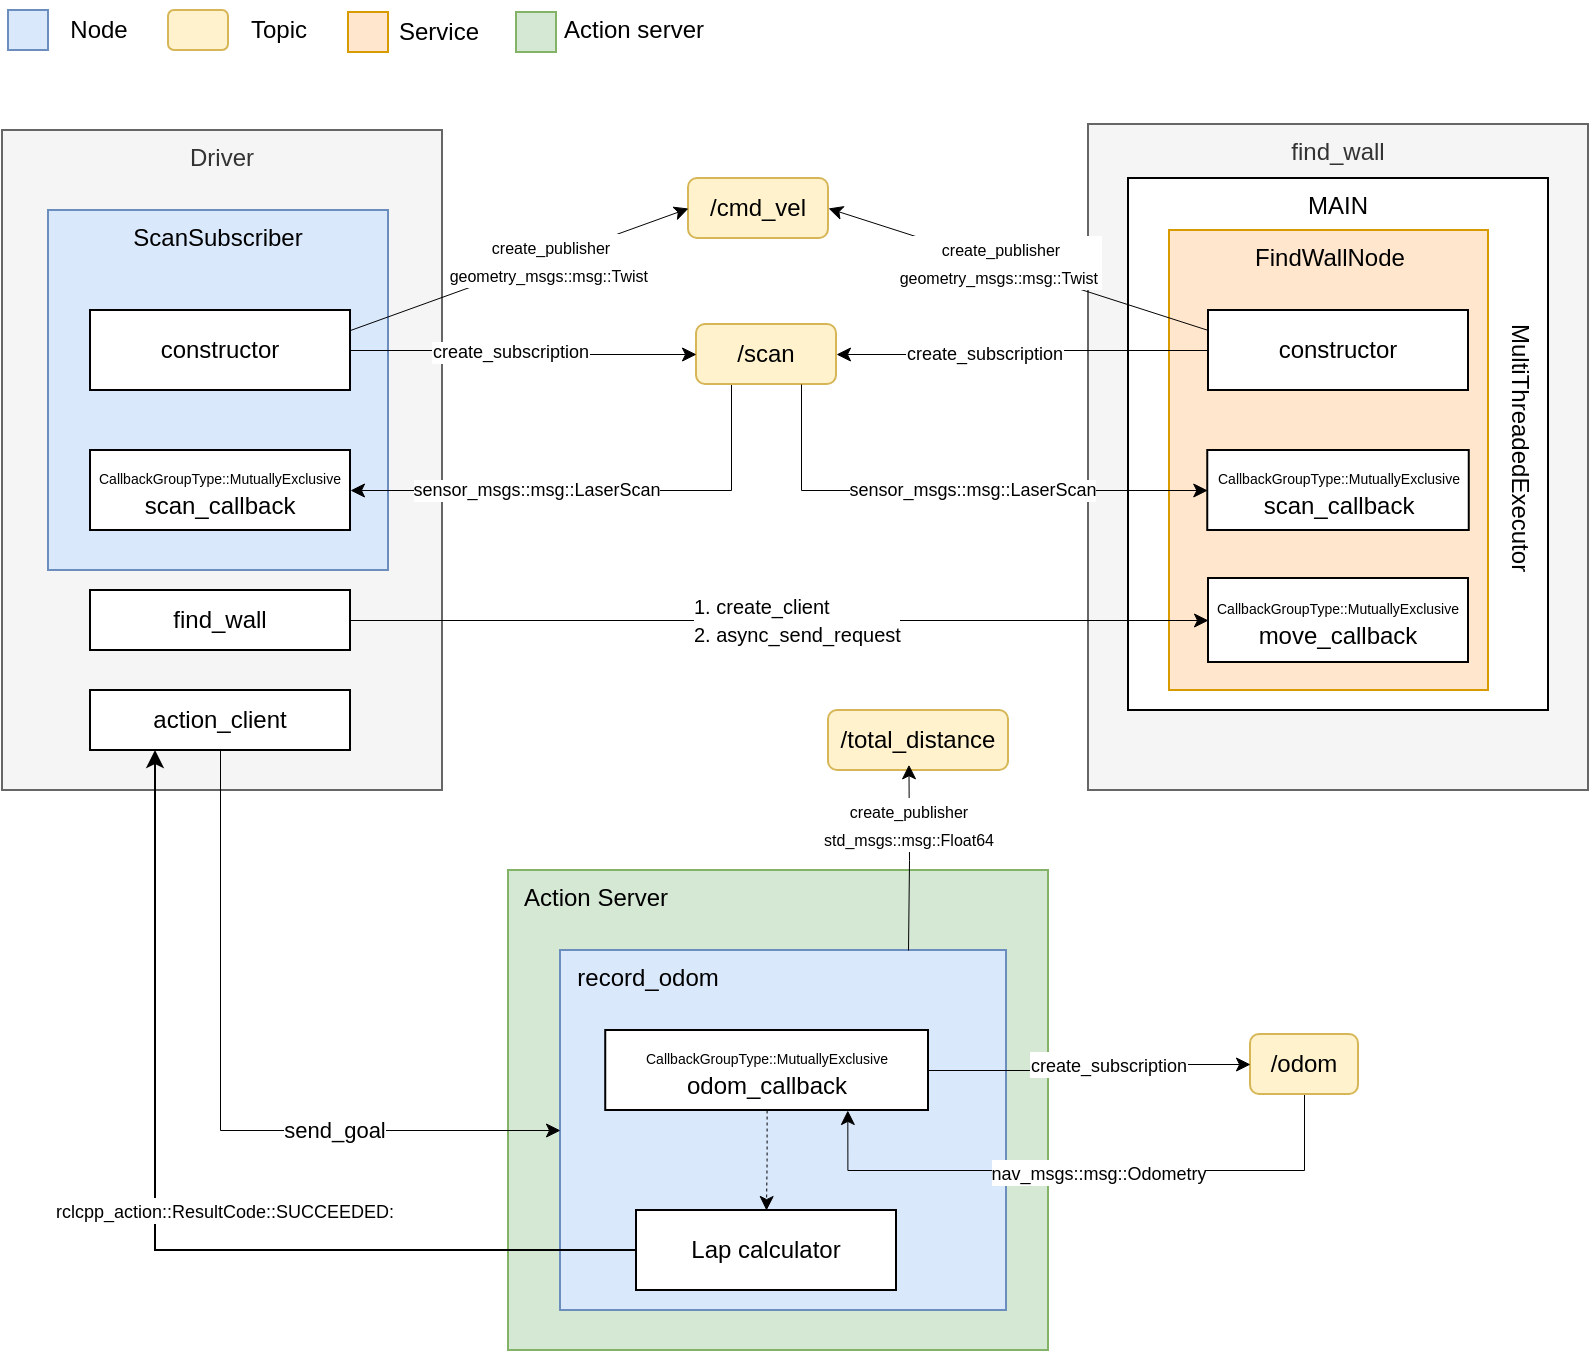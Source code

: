 <mxfile version="26.0.8">
  <diagram name="Page-1" id="Im-m88PX1zlurAclcwEZ">
    <mxGraphModel dx="863" dy="510" grid="1" gridSize="10" guides="1" tooltips="1" connect="1" arrows="1" fold="1" page="1" pageScale="1" pageWidth="827" pageHeight="1169" math="0" shadow="0">
      <root>
        <mxCell id="0" />
        <mxCell id="1" parent="0" />
        <mxCell id="aC-D_qRYSVD-q-zt-EGK-56" value="&amp;nbsp; Action Server" style="rounded=0;whiteSpace=wrap;html=1;verticalAlign=top;fillColor=#d5e8d4;strokeColor=#82b366;align=left;" vertex="1" parent="1">
          <mxGeometry x="300" y="570" width="270" height="240" as="geometry" />
        </mxCell>
        <mxCell id="aC-D_qRYSVD-q-zt-EGK-23" value="Driver" style="rounded=0;whiteSpace=wrap;html=1;verticalAlign=top;fillColor=#f5f5f5;fontColor=#333333;strokeColor=#666666;" vertex="1" parent="1">
          <mxGeometry x="47" y="200" width="220" height="330" as="geometry" />
        </mxCell>
        <mxCell id="aC-D_qRYSVD-q-zt-EGK-3" value="ScanSubscriber" style="rounded=0;whiteSpace=wrap;html=1;verticalAlign=top;fillColor=#dae8fc;strokeColor=#6c8ebf;" vertex="1" parent="1">
          <mxGeometry x="70" y="240" width="170" height="180" as="geometry" />
        </mxCell>
        <mxCell id="aC-D_qRYSVD-q-zt-EGK-4" value="&lt;div&gt;&lt;font style=&quot;font-size: 7px;&quot;&gt;CallbackGroupType::MutuallyExclusive&lt;/font&gt;&lt;/div&gt;scan_callback" style="rounded=0;whiteSpace=wrap;html=1;" vertex="1" parent="1">
          <mxGeometry x="91" y="360" width="130" height="40" as="geometry" />
        </mxCell>
        <mxCell id="aC-D_qRYSVD-q-zt-EGK-10" style="edgeStyle=orthogonalEdgeStyle;rounded=0;orthogonalLoop=1;jettySize=auto;html=1;entryX=1;entryY=0.5;entryDx=0;entryDy=0;exitX=0.25;exitY=1;exitDx=0;exitDy=0;strokeWidth=0.5;" edge="1" parent="1" source="aC-D_qRYSVD-q-zt-EGK-6" target="aC-D_qRYSVD-q-zt-EGK-4">
          <mxGeometry relative="1" as="geometry" />
        </mxCell>
        <mxCell id="aC-D_qRYSVD-q-zt-EGK-14" value="&lt;font&gt;sensor_msgs::msg::LaserScan&lt;/font&gt;" style="edgeLabel;html=1;align=center;verticalAlign=middle;resizable=0;points=[];fontSize=9;" vertex="1" connectable="0" parent="aC-D_qRYSVD-q-zt-EGK-10">
          <mxGeometry x="0.236" relative="1" as="geometry">
            <mxPoint as="offset" />
          </mxGeometry>
        </mxCell>
        <mxCell id="aC-D_qRYSVD-q-zt-EGK-6" value="/scan" style="rounded=1;whiteSpace=wrap;html=1;fillColor=#fff2cc;strokeColor=#d6b656;" vertex="1" parent="1">
          <mxGeometry x="394" y="297" width="70" height="30" as="geometry" />
        </mxCell>
        <mxCell id="aC-D_qRYSVD-q-zt-EGK-8" style="edgeStyle=orthogonalEdgeStyle;rounded=0;orthogonalLoop=1;jettySize=auto;html=1;strokeWidth=0.5;" edge="1" parent="1" source="aC-D_qRYSVD-q-zt-EGK-7" target="aC-D_qRYSVD-q-zt-EGK-6">
          <mxGeometry relative="1" as="geometry" />
        </mxCell>
        <mxCell id="aC-D_qRYSVD-q-zt-EGK-9" value="&lt;font&gt;create_subscription&lt;/font&gt;" style="edgeLabel;html=1;align=center;verticalAlign=middle;resizable=0;points=[];fontSize=9;" vertex="1" connectable="0" parent="aC-D_qRYSVD-q-zt-EGK-8">
          <mxGeometry x="-0.09" y="2" relative="1" as="geometry">
            <mxPoint y="3" as="offset" />
          </mxGeometry>
        </mxCell>
        <mxCell id="aC-D_qRYSVD-q-zt-EGK-7" value="&lt;span style=&quot;font-size: 12px;&quot;&gt;constructor&lt;/span&gt;" style="rounded=0;whiteSpace=wrap;html=1;" vertex="1" parent="1">
          <mxGeometry x="91" y="290" width="130" height="40" as="geometry" />
        </mxCell>
        <mxCell id="aC-D_qRYSVD-q-zt-EGK-13" value="" style="group" vertex="1" connectable="0" parent="1">
          <mxGeometry x="50" y="135" width="70" height="30" as="geometry" />
        </mxCell>
        <mxCell id="aC-D_qRYSVD-q-zt-EGK-11" value="" style="rounded=0;whiteSpace=wrap;html=1;fillColor=#dae8fc;strokeColor=#6c8ebf;" vertex="1" parent="aC-D_qRYSVD-q-zt-EGK-13">
          <mxGeometry y="5" width="20" height="20" as="geometry" />
        </mxCell>
        <mxCell id="aC-D_qRYSVD-q-zt-EGK-12" value="Node" style="text;html=1;align=center;verticalAlign=middle;resizable=0;points=[];autosize=1;strokeColor=none;fillColor=none;" vertex="1" parent="aC-D_qRYSVD-q-zt-EGK-13">
          <mxGeometry x="20" width="50" height="30" as="geometry" />
        </mxCell>
        <mxCell id="aC-D_qRYSVD-q-zt-EGK-15" value="/cmd_vel" style="rounded=1;whiteSpace=wrap;html=1;fillColor=#fff2cc;strokeColor=#d6b656;" vertex="1" parent="1">
          <mxGeometry x="390" y="224" width="70" height="30" as="geometry" />
        </mxCell>
        <mxCell id="aC-D_qRYSVD-q-zt-EGK-21" value="" style="group" vertex="1" connectable="0" parent="1">
          <mxGeometry x="130" y="135" width="80" height="30" as="geometry" />
        </mxCell>
        <mxCell id="aC-D_qRYSVD-q-zt-EGK-19" value="" style="rounded=1;whiteSpace=wrap;html=1;fillColor=#fff2cc;strokeColor=#d6b656;" vertex="1" parent="aC-D_qRYSVD-q-zt-EGK-21">
          <mxGeometry y="5" width="30" height="20" as="geometry" />
        </mxCell>
        <mxCell id="aC-D_qRYSVD-q-zt-EGK-20" value="Topic" style="text;html=1;align=center;verticalAlign=middle;resizable=0;points=[];autosize=1;strokeColor=none;fillColor=none;" vertex="1" parent="aC-D_qRYSVD-q-zt-EGK-21">
          <mxGeometry x="30" width="50" height="30" as="geometry" />
        </mxCell>
        <mxCell id="aC-D_qRYSVD-q-zt-EGK-24" value="find_wall" style="rounded=0;whiteSpace=wrap;html=1;verticalAlign=top;fillColor=#f5f5f5;strokeColor=#666666;fontColor=#333333;" vertex="1" parent="1">
          <mxGeometry x="590" y="197" width="250" height="333" as="geometry" />
        </mxCell>
        <mxCell id="aC-D_qRYSVD-q-zt-EGK-27" value="" style="group" vertex="1" connectable="0" parent="1">
          <mxGeometry x="220" y="136" width="75" height="30" as="geometry" />
        </mxCell>
        <mxCell id="aC-D_qRYSVD-q-zt-EGK-28" value="" style="rounded=0;whiteSpace=wrap;html=1;fillColor=#ffe6cc;strokeColor=#d79b00;" vertex="1" parent="aC-D_qRYSVD-q-zt-EGK-27">
          <mxGeometry y="5" width="20" height="20" as="geometry" />
        </mxCell>
        <mxCell id="aC-D_qRYSVD-q-zt-EGK-29" value="Service" style="text;html=1;align=center;verticalAlign=middle;resizable=0;points=[];autosize=1;strokeColor=none;fillColor=none;" vertex="1" parent="aC-D_qRYSVD-q-zt-EGK-27">
          <mxGeometry x="15" width="60" height="30" as="geometry" />
        </mxCell>
        <mxCell id="aC-D_qRYSVD-q-zt-EGK-32" value="MAIN" style="rounded=0;whiteSpace=wrap;html=1;verticalAlign=top;" vertex="1" parent="1">
          <mxGeometry x="610" y="224" width="210" height="266" as="geometry" />
        </mxCell>
        <mxCell id="aC-D_qRYSVD-q-zt-EGK-34" value="FindWallNode" style="rounded=0;whiteSpace=wrap;html=1;verticalAlign=top;fillColor=#ffe6cc;strokeColor=#d79b00;" vertex="1" parent="1">
          <mxGeometry x="630.5" y="250" width="159.5" height="230" as="geometry" />
        </mxCell>
        <mxCell id="aC-D_qRYSVD-q-zt-EGK-35" value="&lt;span style=&quot;font-size: 12px;&quot;&gt;constructor&lt;/span&gt;" style="rounded=0;whiteSpace=wrap;html=1;" vertex="1" parent="1">
          <mxGeometry x="650" y="290" width="130" height="40" as="geometry" />
        </mxCell>
        <mxCell id="aC-D_qRYSVD-q-zt-EGK-36" value="&lt;div&gt;&lt;font style=&quot;font-size: 7px;&quot;&gt;CallbackGroupType::MutuallyExclusive&lt;/font&gt;&lt;/div&gt;&lt;span style=&quot;font-size: 12px;&quot;&gt;scan_callback&lt;/span&gt;" style="rounded=0;whiteSpace=wrap;html=1;" vertex="1" parent="1">
          <mxGeometry x="649.63" y="360" width="130.75" height="40" as="geometry" />
        </mxCell>
        <mxCell id="aC-D_qRYSVD-q-zt-EGK-37" style="edgeStyle=orthogonalEdgeStyle;rounded=0;orthogonalLoop=1;jettySize=auto;html=1;entryX=0;entryY=0.5;entryDx=0;entryDy=0;exitX=0.75;exitY=1;exitDx=0;exitDy=0;strokeWidth=0.5;" edge="1" parent="1" source="aC-D_qRYSVD-q-zt-EGK-6" target="aC-D_qRYSVD-q-zt-EGK-36">
          <mxGeometry relative="1" as="geometry" />
        </mxCell>
        <mxCell id="aC-D_qRYSVD-q-zt-EGK-54" value="&lt;font&gt;sensor_msgs::msg::LaserScan&lt;/font&gt;" style="edgeLabel;html=1;align=center;verticalAlign=middle;resizable=0;points=[];fontSize=9;" vertex="1" connectable="0" parent="aC-D_qRYSVD-q-zt-EGK-37">
          <mxGeometry x="-0.336" relative="1" as="geometry">
            <mxPoint x="53" as="offset" />
          </mxGeometry>
        </mxCell>
        <mxCell id="aC-D_qRYSVD-q-zt-EGK-30" style="edgeStyle=orthogonalEdgeStyle;rounded=0;orthogonalLoop=1;jettySize=auto;html=1;exitX=0;exitY=0.5;exitDx=0;exitDy=0;entryX=1;entryY=0.5;entryDx=0;entryDy=0;strokeWidth=0.5;" edge="1" parent="1" source="aC-D_qRYSVD-q-zt-EGK-35" target="aC-D_qRYSVD-q-zt-EGK-6">
          <mxGeometry relative="1" as="geometry">
            <mxPoint x="210" y="325" as="sourcePoint" />
            <mxPoint x="400" y="325" as="targetPoint" />
          </mxGeometry>
        </mxCell>
        <mxCell id="aC-D_qRYSVD-q-zt-EGK-31" value="&lt;font&gt;create_subscription&lt;/font&gt;" style="edgeLabel;html=1;align=center;verticalAlign=middle;resizable=0;points=[];fontSize=9;" vertex="1" connectable="0" parent="aC-D_qRYSVD-q-zt-EGK-30">
          <mxGeometry x="-0.09" y="2" relative="1" as="geometry">
            <mxPoint x="-27" as="offset" />
          </mxGeometry>
        </mxCell>
        <mxCell id="aC-D_qRYSVD-q-zt-EGK-38" value="&lt;div&gt;&lt;font style=&quot;font-size: 7px;&quot;&gt;CallbackGroupType::MutuallyExclusive&lt;/font&gt;&lt;/div&gt;move_callback" style="rounded=0;whiteSpace=wrap;html=1;" vertex="1" parent="1">
          <mxGeometry x="650" y="424" width="130" height="42" as="geometry" />
        </mxCell>
        <mxCell id="aC-D_qRYSVD-q-zt-EGK-40" style="edgeStyle=orthogonalEdgeStyle;rounded=0;orthogonalLoop=1;jettySize=auto;html=1;entryX=0;entryY=0.5;entryDx=0;entryDy=0;exitX=1;exitY=0.5;exitDx=0;exitDy=0;strokeWidth=0.5;" edge="1" parent="1" source="aC-D_qRYSVD-q-zt-EGK-42" target="aC-D_qRYSVD-q-zt-EGK-38">
          <mxGeometry relative="1" as="geometry" />
        </mxCell>
        <mxCell id="aC-D_qRYSVD-q-zt-EGK-41" value="&lt;font style=&quot;font-size: 10px;&quot;&gt;1. create_client&lt;/font&gt;&lt;div&gt;&lt;font style=&quot;font-size: 10px;&quot;&gt;2. async_send_request&lt;/font&gt;&lt;/div&gt;" style="edgeLabel;html=1;align=left;verticalAlign=middle;resizable=0;points=[];" vertex="1" connectable="0" parent="aC-D_qRYSVD-q-zt-EGK-40">
          <mxGeometry x="-0.332" y="-2" relative="1" as="geometry">
            <mxPoint x="26" y="-2" as="offset" />
          </mxGeometry>
        </mxCell>
        <mxCell id="aC-D_qRYSVD-q-zt-EGK-42" value="&lt;span style=&quot;font-size: 12px;&quot;&gt;find_wall&lt;/span&gt;" style="rounded=0;whiteSpace=wrap;html=1;" vertex="1" parent="1">
          <mxGeometry x="91" y="430" width="130" height="30" as="geometry" />
        </mxCell>
        <mxCell id="aC-D_qRYSVD-q-zt-EGK-50" value="" style="endArrow=classic;html=1;rounded=0;exitX=1;exitY=0.25;exitDx=0;exitDy=0;entryX=0;entryY=0.5;entryDx=0;entryDy=0;strokeWidth=0.5;" edge="1" parent="1" source="aC-D_qRYSVD-q-zt-EGK-7" target="aC-D_qRYSVD-q-zt-EGK-15">
          <mxGeometry width="50" height="50" relative="1" as="geometry">
            <mxPoint x="190" y="380" as="sourcePoint" />
            <mxPoint x="240" y="330" as="targetPoint" />
          </mxGeometry>
        </mxCell>
        <mxCell id="aC-D_qRYSVD-q-zt-EGK-51" value="&lt;font style=&quot;font-size: 8px;&quot;&gt;create_publisher&lt;/font&gt;&lt;div&gt;&lt;font style=&quot;font-size: 8px;&quot;&gt;geometry_msgs::msg::Twist&amp;nbsp;&lt;/font&gt;&lt;/div&gt;" style="edgeLabel;html=1;align=center;verticalAlign=middle;resizable=0;points=[];" vertex="1" connectable="0" parent="aC-D_qRYSVD-q-zt-EGK-50">
          <mxGeometry x="-0.022" y="1" relative="1" as="geometry">
            <mxPoint x="17" y="-4" as="offset" />
          </mxGeometry>
        </mxCell>
        <mxCell id="aC-D_qRYSVD-q-zt-EGK-52" value="" style="endArrow=classic;html=1;rounded=0;exitX=0;exitY=0.25;exitDx=0;exitDy=0;entryX=1;entryY=0.5;entryDx=0;entryDy=0;strokeWidth=0.5;" edge="1" parent="1" source="aC-D_qRYSVD-q-zt-EGK-35" target="aC-D_qRYSVD-q-zt-EGK-15">
          <mxGeometry width="50" height="50" relative="1" as="geometry">
            <mxPoint x="210" y="310" as="sourcePoint" />
            <mxPoint x="400" y="265" as="targetPoint" />
          </mxGeometry>
        </mxCell>
        <mxCell id="aC-D_qRYSVD-q-zt-EGK-53" value="&lt;font style=&quot;font-size: 8px;&quot;&gt;create_publisher&lt;/font&gt;&lt;div&gt;&lt;font style=&quot;font-size: 8px;&quot;&gt;geometry_msgs::msg::Twist&amp;nbsp;&lt;/font&gt;&lt;/div&gt;" style="edgeLabel;html=1;align=center;verticalAlign=middle;resizable=0;points=[];" vertex="1" connectable="0" parent="aC-D_qRYSVD-q-zt-EGK-52">
          <mxGeometry x="-0.022" y="1" relative="1" as="geometry">
            <mxPoint x="-11" y="-5" as="offset" />
          </mxGeometry>
        </mxCell>
        <mxCell id="aC-D_qRYSVD-q-zt-EGK-55" value="MultiThreadedExecutor" style="text;whiteSpace=wrap;rotation=90;" vertex="1" parent="1">
          <mxGeometry x="725" y="360" width="160" height="30" as="geometry" />
        </mxCell>
        <mxCell id="aC-D_qRYSVD-q-zt-EGK-57" value="&amp;nbsp; record_odom" style="rounded=0;whiteSpace=wrap;html=1;verticalAlign=top;fillColor=#dae8fc;strokeColor=#6c8ebf;align=left;" vertex="1" parent="1">
          <mxGeometry x="326" y="610" width="223" height="180" as="geometry" />
        </mxCell>
        <mxCell id="aC-D_qRYSVD-q-zt-EGK-73" style="edgeStyle=orthogonalEdgeStyle;rounded=0;orthogonalLoop=1;jettySize=auto;html=1;entryX=0.75;entryY=1;entryDx=0;entryDy=0;strokeWidth=0.5;" edge="1" parent="1" source="aC-D_qRYSVD-q-zt-EGK-58" target="aC-D_qRYSVD-q-zt-EGK-66">
          <mxGeometry relative="1" as="geometry">
            <Array as="points">
              <mxPoint x="698" y="720" />
              <mxPoint x="470" y="720" />
            </Array>
          </mxGeometry>
        </mxCell>
        <mxCell id="aC-D_qRYSVD-q-zt-EGK-74" value="&lt;font style=&quot;font-size: 9px;&quot;&gt;nav_msgs::msg::Odometry&lt;/font&gt;" style="edgeLabel;html=1;align=center;verticalAlign=middle;resizable=0;points=[];" vertex="1" connectable="0" parent="aC-D_qRYSVD-q-zt-EGK-73">
          <mxGeometry x="-0.047" y="1" relative="1" as="geometry">
            <mxPoint as="offset" />
          </mxGeometry>
        </mxCell>
        <mxCell id="aC-D_qRYSVD-q-zt-EGK-58" value="/odom" style="rounded=1;whiteSpace=wrap;html=1;fillColor=#fff2cc;strokeColor=#d6b656;" vertex="1" parent="1">
          <mxGeometry x="671" y="652" width="54" height="30" as="geometry" />
        </mxCell>
        <mxCell id="aC-D_qRYSVD-q-zt-EGK-60" style="edgeStyle=orthogonalEdgeStyle;rounded=0;orthogonalLoop=1;jettySize=auto;html=1;entryX=0;entryY=0.5;entryDx=0;entryDy=0;exitX=0.5;exitY=1;exitDx=0;exitDy=0;strokeWidth=0.5;" edge="1" parent="1" source="aC-D_qRYSVD-q-zt-EGK-59" target="aC-D_qRYSVD-q-zt-EGK-57">
          <mxGeometry relative="1" as="geometry" />
        </mxCell>
        <mxCell id="aC-D_qRYSVD-q-zt-EGK-61" value="send_goal" style="edgeLabel;html=1;align=center;verticalAlign=middle;resizable=0;points=[];" vertex="1" connectable="0" parent="aC-D_qRYSVD-q-zt-EGK-60">
          <mxGeometry x="0.163" relative="1" as="geometry">
            <mxPoint x="37" as="offset" />
          </mxGeometry>
        </mxCell>
        <mxCell id="aC-D_qRYSVD-q-zt-EGK-59" value="&lt;span style=&quot;font-size: 12px;&quot;&gt;action_client&lt;/span&gt;" style="rounded=0;whiteSpace=wrap;html=1;" vertex="1" parent="1">
          <mxGeometry x="91" y="480" width="130" height="30" as="geometry" />
        </mxCell>
        <mxCell id="aC-D_qRYSVD-q-zt-EGK-63" value="/total_distance" style="rounded=1;whiteSpace=wrap;html=1;fillColor=#fff2cc;strokeColor=#d6b656;" vertex="1" parent="1">
          <mxGeometry x="460" y="490" width="90" height="30" as="geometry" />
        </mxCell>
        <mxCell id="aC-D_qRYSVD-q-zt-EGK-64" style="edgeStyle=orthogonalEdgeStyle;rounded=0;orthogonalLoop=1;jettySize=auto;html=1;fontSize=9;strokeWidth=0.5;entryX=0.447;entryY=0.905;entryDx=0;entryDy=0;entryPerimeter=0;" edge="1" parent="1" target="aC-D_qRYSVD-q-zt-EGK-63">
          <mxGeometry relative="1" as="geometry">
            <mxPoint x="500" y="610" as="sourcePoint" />
            <mxPoint x="500" y="530" as="targetPoint" />
          </mxGeometry>
        </mxCell>
        <mxCell id="aC-D_qRYSVD-q-zt-EGK-79" value="&lt;font style=&quot;font-size: 8px;&quot;&gt;create_publisher&lt;/font&gt;&lt;div&gt;&lt;font style=&quot;font-size: 8px;&quot;&gt;std_msgs::msg::Float64&lt;/font&gt;&lt;/div&gt;" style="edgeLabel;html=1;align=center;verticalAlign=middle;resizable=0;points=[];" vertex="1" connectable="0" parent="aC-D_qRYSVD-q-zt-EGK-64">
          <mxGeometry x="0.368" relative="1" as="geometry">
            <mxPoint as="offset" />
          </mxGeometry>
        </mxCell>
        <mxCell id="aC-D_qRYSVD-q-zt-EGK-71" style="edgeStyle=orthogonalEdgeStyle;rounded=0;orthogonalLoop=1;jettySize=auto;html=1;entryX=0;entryY=0.5;entryDx=0;entryDy=0;strokeWidth=0.5;" edge="1" parent="1" source="aC-D_qRYSVD-q-zt-EGK-66" target="aC-D_qRYSVD-q-zt-EGK-58">
          <mxGeometry relative="1" as="geometry" />
        </mxCell>
        <mxCell id="aC-D_qRYSVD-q-zt-EGK-72" value="&lt;span style=&quot;font-size: 9px;&quot;&gt;create_subscription&lt;/span&gt;" style="edgeLabel;html=1;align=center;verticalAlign=middle;resizable=0;points=[];" vertex="1" connectable="0" parent="aC-D_qRYSVD-q-zt-EGK-71">
          <mxGeometry x="0.257" relative="1" as="geometry">
            <mxPoint x="-10" as="offset" />
          </mxGeometry>
        </mxCell>
        <mxCell id="aC-D_qRYSVD-q-zt-EGK-76" style="edgeStyle=orthogonalEdgeStyle;rounded=0;orthogonalLoop=1;jettySize=auto;html=1;entryX=0.5;entryY=0;entryDx=0;entryDy=0;strokeWidth=0.5;dashed=1;" edge="1" parent="1" source="aC-D_qRYSVD-q-zt-EGK-66" target="aC-D_qRYSVD-q-zt-EGK-75">
          <mxGeometry relative="1" as="geometry" />
        </mxCell>
        <mxCell id="aC-D_qRYSVD-q-zt-EGK-66" value="&lt;div&gt;&lt;font style=&quot;font-size: 7px;&quot;&gt;CallbackGroupType::MutuallyExclusive&lt;/font&gt;&lt;/div&gt;&lt;span style=&quot;font-size: 12px;&quot;&gt;odom_callback&lt;/span&gt;" style="rounded=0;whiteSpace=wrap;html=1;" vertex="1" parent="1">
          <mxGeometry x="348.62" y="650" width="161.38" height="40" as="geometry" />
        </mxCell>
        <mxCell id="aC-D_qRYSVD-q-zt-EGK-77" style="edgeStyle=orthogonalEdgeStyle;rounded=0;orthogonalLoop=1;jettySize=auto;html=1;entryX=0.25;entryY=1;entryDx=0;entryDy=0;" edge="1" parent="1" source="aC-D_qRYSVD-q-zt-EGK-75" target="aC-D_qRYSVD-q-zt-EGK-59">
          <mxGeometry relative="1" as="geometry" />
        </mxCell>
        <mxCell id="aC-D_qRYSVD-q-zt-EGK-78" value="&lt;font style=&quot;font-size: 9px;&quot;&gt;rclcpp_action::ResultCode::SUCCEEDED:&lt;/font&gt;" style="edgeLabel;html=1;align=center;verticalAlign=middle;resizable=0;points=[];" vertex="1" connectable="0" parent="aC-D_qRYSVD-q-zt-EGK-77">
          <mxGeometry x="-0.211" y="1" relative="1" as="geometry">
            <mxPoint x="-13" y="-21" as="offset" />
          </mxGeometry>
        </mxCell>
        <mxCell id="aC-D_qRYSVD-q-zt-EGK-75" value="Lap calculator" style="rounded=0;whiteSpace=wrap;html=1;" vertex="1" parent="1">
          <mxGeometry x="364" y="740" width="130" height="40" as="geometry" />
        </mxCell>
        <mxCell id="aC-D_qRYSVD-q-zt-EGK-81" value="" style="rounded=0;whiteSpace=wrap;html=1;fillColor=#d5e8d4;strokeColor=#82b366;" vertex="1" parent="1">
          <mxGeometry x="304" y="141" width="20" height="20" as="geometry" />
        </mxCell>
        <mxCell id="aC-D_qRYSVD-q-zt-EGK-83" value="Action server" style="text;html=1;align=left;verticalAlign=middle;resizable=0;points=[];autosize=1;strokeColor=none;fillColor=none;" vertex="1" parent="1">
          <mxGeometry x="326" y="135" width="90" height="30" as="geometry" />
        </mxCell>
      </root>
    </mxGraphModel>
  </diagram>
</mxfile>

